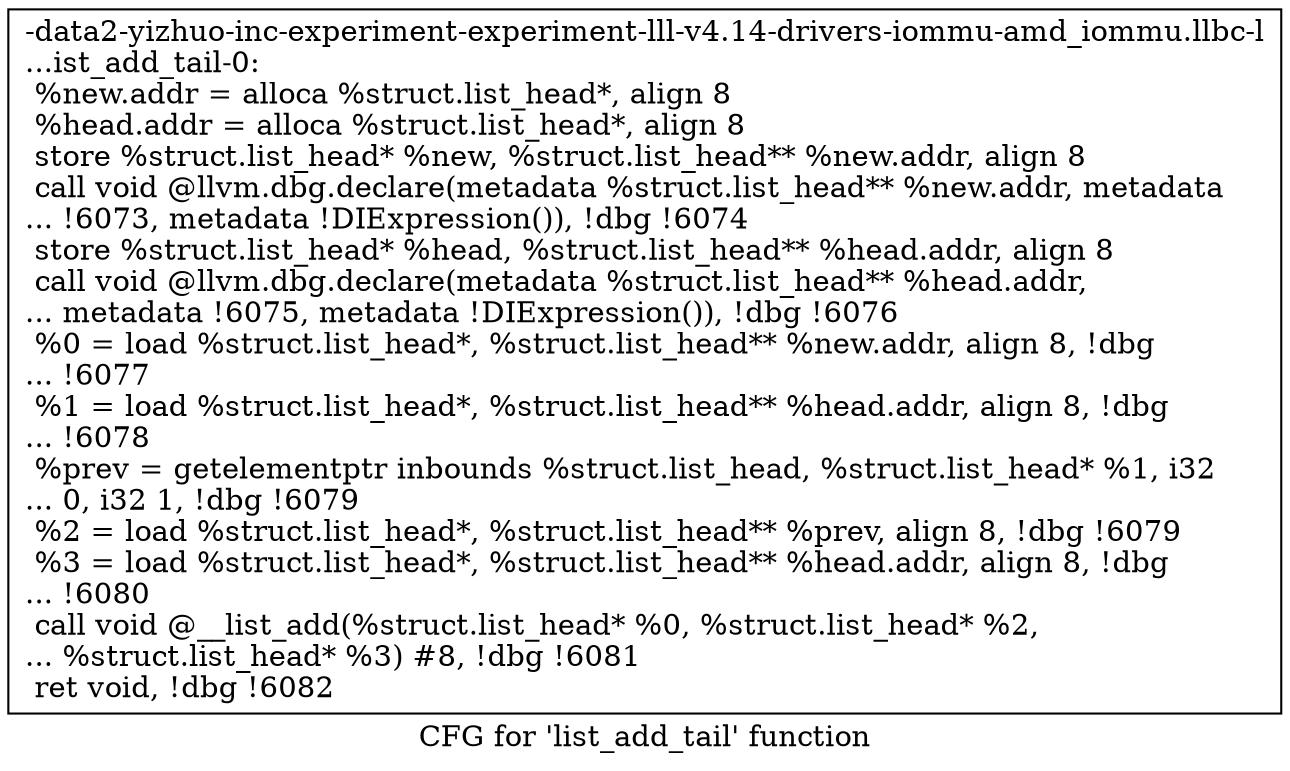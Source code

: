 digraph "CFG for 'list_add_tail' function" {
	label="CFG for 'list_add_tail' function";

	Node0x561b94855320 [shape=record,label="{-data2-yizhuo-inc-experiment-experiment-lll-v4.14-drivers-iommu-amd_iommu.llbc-l\l...ist_add_tail-0:\l  %new.addr = alloca %struct.list_head*, align 8\l  %head.addr = alloca %struct.list_head*, align 8\l  store %struct.list_head* %new, %struct.list_head** %new.addr, align 8\l  call void @llvm.dbg.declare(metadata %struct.list_head** %new.addr, metadata\l... !6073, metadata !DIExpression()), !dbg !6074\l  store %struct.list_head* %head, %struct.list_head** %head.addr, align 8\l  call void @llvm.dbg.declare(metadata %struct.list_head** %head.addr,\l... metadata !6075, metadata !DIExpression()), !dbg !6076\l  %0 = load %struct.list_head*, %struct.list_head** %new.addr, align 8, !dbg\l... !6077\l  %1 = load %struct.list_head*, %struct.list_head** %head.addr, align 8, !dbg\l... !6078\l  %prev = getelementptr inbounds %struct.list_head, %struct.list_head* %1, i32\l... 0, i32 1, !dbg !6079\l  %2 = load %struct.list_head*, %struct.list_head** %prev, align 8, !dbg !6079\l  %3 = load %struct.list_head*, %struct.list_head** %head.addr, align 8, !dbg\l... !6080\l  call void @__list_add(%struct.list_head* %0, %struct.list_head* %2,\l... %struct.list_head* %3) #8, !dbg !6081\l  ret void, !dbg !6082\l}"];
}
